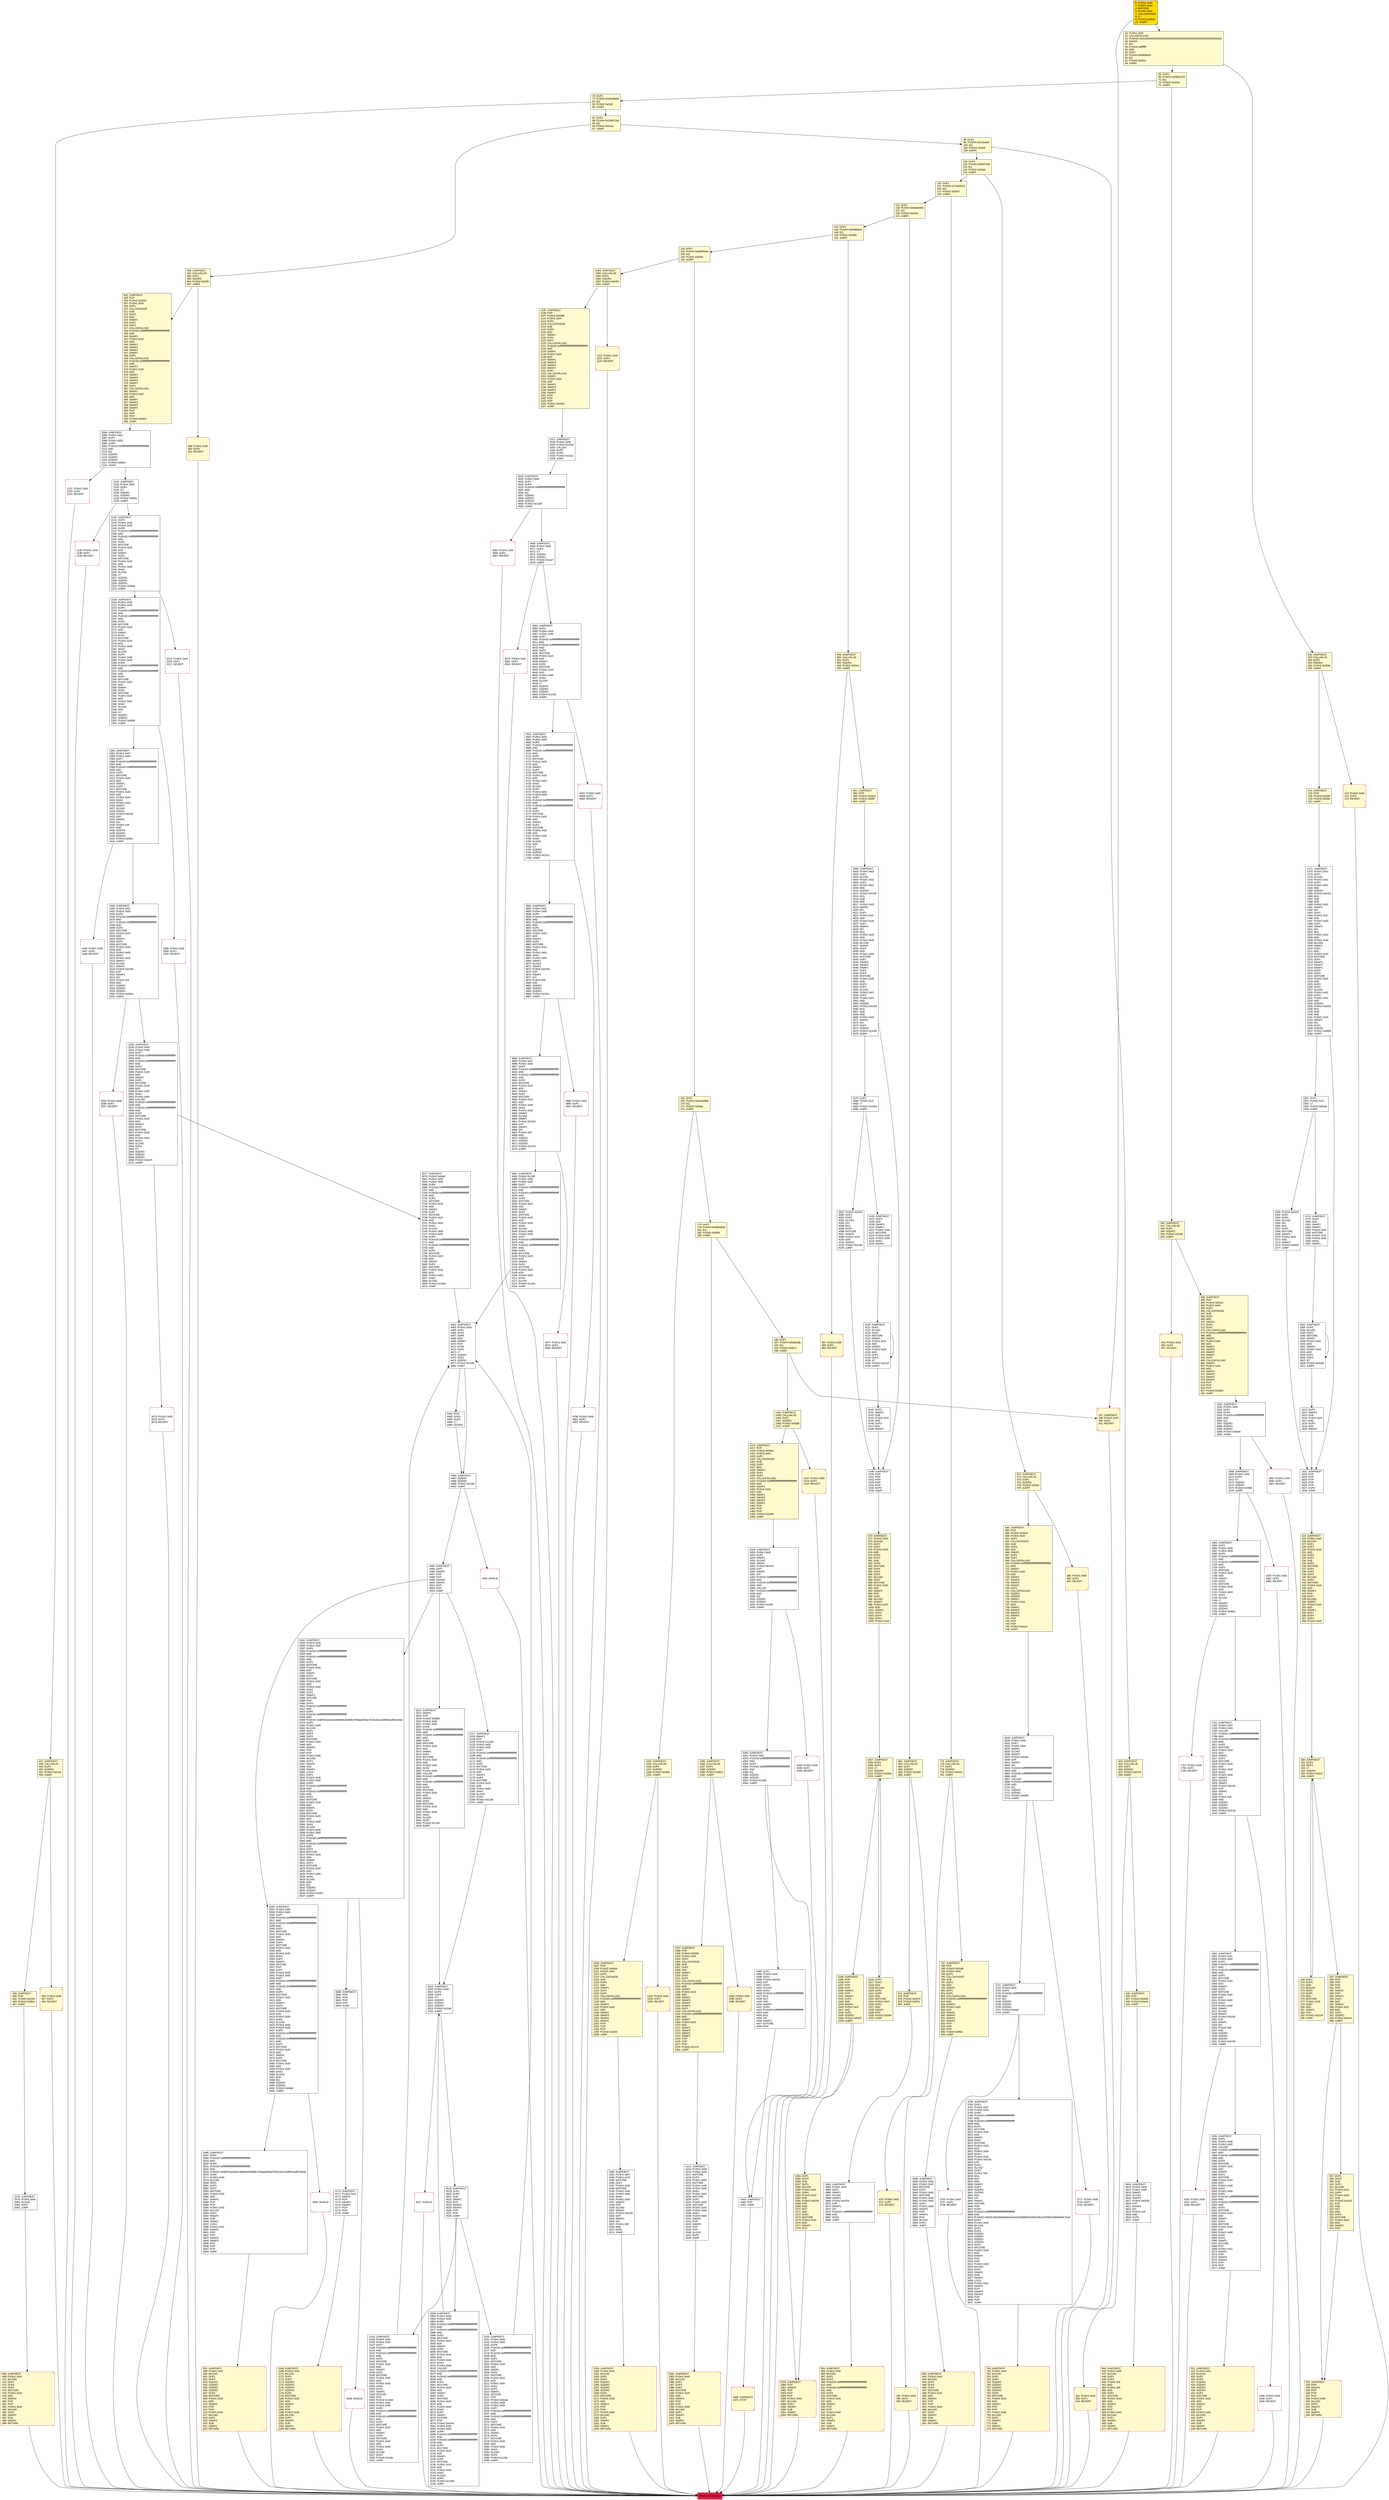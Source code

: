 digraph G {
bgcolor=transparent rankdir=UD;
node [shape=box style=filled color=black fillcolor=white fontname=arial fontcolor=black];
4661 [label="4661: JUMPDEST\l4662: PUSH1 0x05\l4664: PUSH1 0x00\l4666: DUP5\l4667: PUSH20 0xffffffffffffffffffffffffffffffffffffffff\l4688: AND\l4689: PUSH20 0xffffffffffffffffffffffffffffffffffffffff\l4710: AND\l4711: DUP2\l4712: MSTORE\l4713: PUSH1 0x20\l4715: ADD\l4716: SWAP1\l4717: DUP2\l4718: MSTORE\l4719: PUSH1 0x20\l4721: ADD\l4722: PUSH1 0x00\l4724: SHA3\l4725: SLOAD\l4726: DUP3\l4727: PUSH1 0x05\l4729: PUSH1 0x00\l4731: DUP7\l4732: PUSH20 0xffffffffffffffffffffffffffffffffffffffff\l4753: AND\l4754: PUSH20 0xffffffffffffffffffffffffffffffffffffffff\l4775: AND\l4776: DUP2\l4777: MSTORE\l4778: PUSH1 0x20\l4780: ADD\l4781: SWAP1\l4782: DUP2\l4783: MSTORE\l4784: PUSH1 0x20\l4786: ADD\l4787: PUSH1 0x00\l4789: SHA3\l4790: SLOAD\l4791: ADD\l4792: GT\l4793: ISZERO\l4794: ISZERO\l4795: PUSH2 0x12c3\l4798: JUMPI\l" ];
4149 [label="4149: JUMPDEST\l4150: POP\l4151: POP\l4152: POP\l4153: POP\l4154: POP\l4155: DUP2\l4156: JUMP\l" ];
2214 [label="2214: PUSH1 0x00\l2216: DUP1\l2217: REVERT\l" shape=Msquare color=crimson ];
346 [label="346: JUMPDEST\l347: CALLVALUE\l348: DUP1\l349: ISZERO\l350: PUSH2 0x0166\l353: JUMPI\l" fillcolor=lemonchiffon ];
680 [label="680: PUSH1 0x00\l682: DUP1\l683: REVERT\l" fillcolor=lemonchiffon shape=Msquare color=crimson ];
3755 [label="3755: PUSH1 0x00\l3757: DUP1\l3758: REVERT\l" shape=Msquare color=crimson ];
4157 [label="4157: JUMPDEST\l4158: PUSH1 0x00\l4160: PUSH2 0x104a\l4163: CALLER\l4164: DUP5\l4165: DUP5\l4166: PUSH2 0x11b1\l4169: JUMP\l" ];
4481 [label="4481: POP\l4482: DUP3\l4483: DUP2\l4484: LT\l4485: ISZERO\l" ];
65 [label="65: DUP1\l66: PUSH4 0x095ea7b3\l71: EQ\l72: PUSH2 0x015a\l75: JUMPI\l" fillcolor=lemonchiffon ];
5645 [label="5645: EXIT BLOCK\l" fillcolor=crimson ];
186 [label="186: DUP1\l187: PUSH4 0xf2fde38b\l192: EQ\l193: PUSH2 0x057c\l196: JUMPI\l" fillcolor=lemonchiffon ];
3496 [label="3496: JUMPDEST\l3497: DUP4\l3498: PUSH20 0xffffffffffffffffffffffffffffffffffffffff\l3519: AND\l3520: DUP6\l3521: PUSH20 0xffffffffffffffffffffffffffffffffffffffff\l3542: AND\l3543: PUSH32 0xddf252ad1be2c89b69c2b068fc378daa952ba7f163c4a11628f55a4df523b3ef\l3576: DUP6\l3577: PUSH1 0x40\l3579: MLOAD\l3580: DUP1\l3581: DUP3\l3582: DUP2\l3583: MSTORE\l3584: PUSH1 0x20\l3586: ADD\l3587: SWAP2\l3588: POP\l3589: POP\l3590: PUSH1 0x40\l3592: MLOAD\l3593: DUP1\l3594: SWAP2\l3595: SUB\l3596: SWAP1\l3597: LOG3\l3598: PUSH1 0x01\l3600: SWAP2\l3601: POP\l3602: POP\l3603: SWAP4\l3604: SWAP3\l3605: POP\l3606: POP\l3607: POP\l3608: JUMP\l" ];
4106 [label="4106: JUMPDEST\l4107: DUP3\l4108: ADD\l4109: SWAP2\l4110: SWAP1\l4111: PUSH1 0x00\l4113: MSTORE\l4114: PUSH1 0x20\l4116: PUSH1 0x00\l4118: SHA3\l4119: SWAP1\l" ];
5332 [label="5332: JUMPDEST\l5333: PUSH1 0x05\l5335: PUSH1 0x00\l5337: DUP6\l5338: PUSH20 0xffffffffffffffffffffffffffffffffffffffff\l5359: AND\l5360: PUSH20 0xffffffffffffffffffffffffffffffffffffffff\l5381: AND\l5382: DUP2\l5383: MSTORE\l5384: PUSH1 0x20\l5386: ADD\l5387: SWAP1\l5388: DUP2\l5389: MSTORE\l5390: PUSH1 0x20\l5392: ADD\l5393: PUSH1 0x00\l5395: SHA3\l5396: DUP2\l5397: SWAP1\l5398: SSTORE\l5399: POP\l5400: DUP3\l5401: PUSH20 0xffffffffffffffffffffffffffffffffffffffff\l5422: AND\l5423: DUP5\l5424: PUSH20 0xffffffffffffffffffffffffffffffffffffffff\l5445: AND\l5446: PUSH32 0xddf252ad1be2c89b69c2b068fc378daa952ba7f163c4a11628f55a4df523b3ef\l5479: DUP5\l5480: PUSH1 0x40\l5482: MLOAD\l5483: DUP1\l5484: DUP3\l5485: DUP2\l5486: MSTORE\l5487: PUSH1 0x20\l5489: ADD\l5490: SWAP2\l5491: POP\l5492: POP\l5493: PUSH1 0x40\l5495: MLOAD\l5496: DUP1\l5497: SWAP2\l5498: SUB\l5499: SWAP1\l5500: LOG3\l5501: DUP1\l5502: PUSH1 0x05\l5504: PUSH1 0x00\l5506: DUP6\l5507: PUSH20 0xffffffffffffffffffffffffffffffffffffffff\l5528: AND\l5529: PUSH20 0xffffffffffffffffffffffffffffffffffffffff\l5550: AND\l5551: DUP2\l5552: MSTORE\l5553: PUSH1 0x20\l5555: ADD\l5556: SWAP1\l5557: DUP2\l5558: MSTORE\l5559: PUSH1 0x20\l5561: ADD\l5562: PUSH1 0x00\l5564: SHA3\l5565: SLOAD\l5566: PUSH1 0x05\l5568: PUSH1 0x00\l5570: DUP8\l5571: PUSH20 0xffffffffffffffffffffffffffffffffffffffff\l5592: AND\l5593: PUSH20 0xffffffffffffffffffffffffffffffffffffffff\l5614: AND\l5615: DUP2\l5616: MSTORE\l5617: PUSH1 0x20\l5619: ADD\l5620: SWAP1\l5621: DUP2\l5622: MSTORE\l5623: PUSH1 0x20\l5625: ADD\l5626: PUSH1 0x00\l5628: SHA3\l5629: SLOAD\l5630: ADD\l5631: EQ\l5632: ISZERO\l5633: ISZERO\l5634: PUSH2 0x1607\l5637: JUMPI\l" ];
1202 [label="1202: PUSH1 0x00\l1204: DUP1\l1205: REVERT\l" fillcolor=lemonchiffon shape=Msquare color=crimson ];
4140 [label="4140: DUP3\l4141: SWAP1\l4142: SUB\l4143: PUSH1 0x1f\l4145: AND\l4146: DUP3\l4147: ADD\l4148: SWAP2\l" ];
1054 [label="1054: DUP1\l1055: DUP3\l1056: SUB\l1057: DUP1\l1058: MLOAD\l1059: PUSH1 0x01\l1061: DUP4\l1062: PUSH1 0x20\l1064: SUB\l1065: PUSH2 0x0100\l1068: EXP\l1069: SUB\l1070: NOT\l1071: AND\l1072: DUP2\l1073: MSTORE\l1074: PUSH1 0x20\l1076: ADD\l1077: SWAP2\l1078: POP\l" fillcolor=lemonchiffon ];
1559 [label="1559: PUSH2 0x0100\l1562: DUP1\l1563: DUP4\l1564: SLOAD\l1565: DIV\l1566: MUL\l1567: DUP4\l1568: MSTORE\l1569: SWAP2\l1570: PUSH1 0x20\l1572: ADD\l1573: SWAP2\l1574: PUSH2 0x0655\l1577: JUMP\l" ];
3495 [label="3495: INVALID\l" shape=Msquare color=crimson ];
502 [label="502: JUMPDEST\l503: POP\l504: PUSH2 0x0255\l507: PUSH1 0x04\l509: DUP1\l510: CALLDATASIZE\l511: SUB\l512: DUP2\l513: ADD\l514: SWAP1\l515: DUP1\l516: DUP1\l517: CALLDATALOAD\l518: PUSH20 0xffffffffffffffffffffffffffffffffffffffff\l539: AND\l540: SWAP1\l541: PUSH1 0x20\l543: ADD\l544: SWAP1\l545: SWAP3\l546: SWAP2\l547: SWAP1\l548: DUP1\l549: CALLDATALOAD\l550: PUSH20 0xffffffffffffffffffffffffffffffffffffffff\l571: AND\l572: SWAP1\l573: PUSH1 0x20\l575: ADD\l576: SWAP1\l577: SWAP3\l578: SWAP2\l579: SWAP1\l580: DUP1\l581: CALLDATALOAD\l582: SWAP1\l583: PUSH1 0x20\l585: ADD\l586: SWAP1\l587: SWAP3\l588: SWAP2\l589: SWAP1\l590: POP\l591: POP\l592: POP\l593: PUSH2 0x0824\l596: JUMP\l" fillcolor=lemonchiffon ];
4517 [label="4517: INVALID\l" shape=Msquare color=crimson ];
3150 [label="3150: JUMPDEST\l3151: PUSH1 0x05\l3153: PUSH1 0x00\l3155: DUP8\l3156: PUSH20 0xffffffffffffffffffffffffffffffffffffffff\l3177: AND\l3178: PUSH20 0xffffffffffffffffffffffffffffffffffffffff\l3199: AND\l3200: DUP2\l3201: MSTORE\l3202: PUSH1 0x20\l3204: ADD\l3205: SWAP1\l3206: DUP2\l3207: MSTORE\l3208: PUSH1 0x20\l3210: ADD\l3211: PUSH1 0x00\l3213: SHA3\l3214: DUP2\l3215: SWAP1\l3216: SSTORE\l3217: POP\l3218: PUSH2 0x0cda\l3221: PUSH1 0x05\l3223: PUSH1 0x00\l3225: DUP7\l3226: PUSH20 0xffffffffffffffffffffffffffffffffffffffff\l3247: AND\l3248: PUSH20 0xffffffffffffffffffffffffffffffffffffffff\l3269: AND\l3270: DUP2\l3271: MSTORE\l3272: PUSH1 0x20\l3274: ADD\l3275: SWAP1\l3276: DUP2\l3277: MSTORE\l3278: PUSH1 0x20\l3280: ADD\l3281: PUSH1 0x00\l3283: SHA3\l3284: SLOAD\l3285: DUP5\l3286: PUSH2 0x116e\l3289: JUMP\l" ];
4583 [label="4583: JUMPDEST\l4584: DUP2\l4585: PUSH1 0x05\l4587: PUSH1 0x00\l4589: DUP7\l4590: PUSH20 0xffffffffffffffffffffffffffffffffffffffff\l4611: AND\l4612: PUSH20 0xffffffffffffffffffffffffffffffffffffffff\l4633: AND\l4634: DUP2\l4635: MSTORE\l4636: PUSH1 0x20\l4638: ADD\l4639: SWAP1\l4640: DUP2\l4641: MSTORE\l4642: PUSH1 0x20\l4644: ADD\l4645: PUSH1 0x00\l4647: SHA3\l4648: SLOAD\l4649: LT\l4650: ISZERO\l4651: ISZERO\l4652: ISZERO\l4653: PUSH2 0x1235\l4656: JUMPI\l" ];
957 [label="957: PUSH1 0x00\l959: DUP1\l960: REVERT\l" fillcolor=lemonchiffon shape=Msquare color=crimson ];
4799 [label="4799: PUSH1 0x00\l4801: DUP1\l4802: REVERT\l" shape=Msquare color=crimson ];
775 [label="775: JUMPDEST\l776: CALLVALUE\l777: DUP1\l778: ISZERO\l779: PUSH2 0x0313\l782: JUMPI\l" fillcolor=lemonchiffon ];
883 [label="883: JUMPDEST\l884: PUSH1 0x40\l886: MLOAD\l887: DUP1\l888: DUP3\l889: PUSH20 0xffffffffffffffffffffffffffffffffffffffff\l910: AND\l911: PUSH20 0xffffffffffffffffffffffffffffffffffffffff\l932: AND\l933: DUP2\l934: MSTORE\l935: PUSH1 0x20\l937: ADD\l938: SWAP2\l939: POP\l940: POP\l941: PUSH1 0x40\l943: MLOAD\l944: DUP1\l945: SWAP2\l946: SUB\l947: SWAP1\l948: RETURN\l" fillcolor=lemonchiffon shape=Msquare color=crimson ];
1664 [label="1664: PUSH1 0x00\l1666: DUP1\l1667: REVERT\l" shape=Msquare color=crimson ];
4249 [label="4249: JUMPDEST\l4250: PUSH1 0x00\l4252: DUP1\l4253: SWAP1\l4254: SLOAD\l4255: SWAP1\l4256: PUSH2 0x0100\l4259: EXP\l4260: SWAP1\l4261: DIV\l4262: PUSH20 0xffffffffffffffffffffffffffffffffffffffff\l4283: AND\l4284: PUSH20 0xffffffffffffffffffffffffffffffffffffffff\l4305: AND\l4306: CALLER\l4307: PUSH20 0xffffffffffffffffffffffffffffffffffffffff\l4328: AND\l4329: EQ\l4330: ISZERO\l4331: ISZERO\l4332: PUSH2 0x10f4\l4335: JUMPI\l" ];
3717 [label="3717: PUSH1 0x00\l3719: DUP1\l3720: REVERT\l" shape=Msquare color=crimson ];
787 [label="787: JUMPDEST\l788: POP\l789: PUSH2 0x0348\l792: PUSH1 0x04\l794: DUP1\l795: CALLDATASIZE\l796: SUB\l797: DUP2\l798: ADD\l799: SWAP1\l800: DUP1\l801: DUP1\l802: CALLDATALOAD\l803: PUSH20 0xffffffffffffffffffffffffffffffffffffffff\l824: AND\l825: SWAP1\l826: PUSH1 0x20\l828: ADD\l829: SWAP1\l830: SWAP3\l831: SWAP2\l832: SWAP1\l833: POP\l834: POP\l835: POP\l836: PUSH2 0x0f62\l839: JUMP\l" fillcolor=lemonchiffon ];
1412 [label="1412: PUSH1 0x00\l1414: DUP1\l1415: REVERT\l" fillcolor=lemonchiffon shape=Msquare color=crimson ];
1469 [label="1469: JUMPDEST\l1470: STOP\l" fillcolor=lemonchiffon shape=Msquare color=crimson ];
1629 [label="1629: JUMPDEST\l1630: PUSH1 0x00\l1632: DUP1\l1633: DUP4\l1634: PUSH20 0xffffffffffffffffffffffffffffffffffffffff\l1655: AND\l1656: EQ\l1657: ISZERO\l1658: ISZERO\l1659: ISZERO\l1660: PUSH2 0x0684\l1663: JUMPI\l" ];
2218 [label="2218: JUMPDEST\l2219: PUSH1 0x05\l2221: PUSH1 0x00\l2223: DUP6\l2224: PUSH20 0xffffffffffffffffffffffffffffffffffffffff\l2245: AND\l2246: PUSH20 0xffffffffffffffffffffffffffffffffffffffff\l2267: AND\l2268: DUP2\l2269: MSTORE\l2270: PUSH1 0x20\l2272: ADD\l2273: SWAP1\l2274: DUP2\l2275: MSTORE\l2276: PUSH1 0x20\l2278: ADD\l2279: PUSH1 0x00\l2281: SHA3\l2282: SLOAD\l2283: DUP4\l2284: PUSH1 0x05\l2286: PUSH1 0x00\l2288: DUP8\l2289: PUSH20 0xffffffffffffffffffffffffffffffffffffffff\l2310: AND\l2311: PUSH20 0xffffffffffffffffffffffffffffffffffffffff\l2332: AND\l2333: DUP2\l2334: MSTORE\l2335: PUSH1 0x20\l2337: ADD\l2338: SWAP1\l2339: DUP2\l2340: MSTORE\l2341: PUSH1 0x20\l2343: ADD\l2344: PUSH1 0x00\l2346: SHA3\l2347: SLOAD\l2348: ADD\l2349: GT\l2350: ISZERO\l2351: ISZERO\l2352: PUSH2 0x0938\l2355: JUMPI\l" ];
2445 [label="2445: PUSH1 0x00\l2447: DUP1\l2448: REVERT\l" shape=Msquare color=crimson ];
1679 [label="1679: PUSH1 0x00\l1681: DUP1\l1682: REVERT\l" shape=Msquare color=crimson ];
1935 [label="1935: PUSH1 0x00\l1937: DUP1\l1938: REVERT\l" shape=Msquare color=crimson ];
1850 [label="1850: JUMPDEST\l1851: PUSH1 0x07\l1853: PUSH1 0x00\l1855: DUP5\l1856: PUSH20 0xffffffffffffffffffffffffffffffffffffffff\l1877: AND\l1878: PUSH20 0xffffffffffffffffffffffffffffffffffffffff\l1899: AND\l1900: DUP2\l1901: MSTORE\l1902: PUSH1 0x20\l1904: ADD\l1905: SWAP1\l1906: DUP2\l1907: MSTORE\l1908: PUSH1 0x20\l1910: ADD\l1911: PUSH1 0x00\l1913: SHA3\l1914: PUSH1 0x00\l1916: SWAP1\l1917: SLOAD\l1918: SWAP1\l1919: PUSH2 0x0100\l1922: EXP\l1923: SWAP1\l1924: DIV\l1925: PUSH1 0xff\l1927: AND\l1928: ISZERO\l1929: ISZERO\l1930: ISZERO\l1931: PUSH2 0x0793\l1934: JUMPI\l" ];
4079 [label="4079: DUP1\l4080: PUSH1 0x1f\l4082: LT\l4083: PUSH2 0x100a\l4086: JUMPI\l" ];
1578 [label="1578: JUMPDEST\l1579: DUP3\l1580: ADD\l1581: SWAP2\l1582: SWAP1\l1583: PUSH1 0x00\l1585: MSTORE\l1586: PUSH1 0x20\l1588: PUSH1 0x00\l1590: SHA3\l1591: SWAP1\l" ];
644 [label="644: JUMPDEST\l645: PUSH1 0x40\l647: MLOAD\l648: DUP1\l649: DUP3\l650: PUSH1 0xff\l652: AND\l653: PUSH1 0xff\l655: AND\l656: DUP2\l657: MSTORE\l658: PUSH1 0x20\l660: ADD\l661: SWAP2\l662: POP\l663: POP\l664: PUSH1 0x40\l666: MLOAD\l667: DUP1\l668: SWAP2\l669: SUB\l670: SWAP1\l671: RETURN\l" fillcolor=lemonchiffon shape=Msquare color=crimson ];
4493 [label="4493: INVALID\l" shape=Msquare color=crimson ];
2360 [label="2360: JUMPDEST\l2361: PUSH1 0x07\l2363: PUSH1 0x00\l2365: DUP7\l2366: PUSH20 0xffffffffffffffffffffffffffffffffffffffff\l2387: AND\l2388: PUSH20 0xffffffffffffffffffffffffffffffffffffffff\l2409: AND\l2410: DUP2\l2411: MSTORE\l2412: PUSH1 0x20\l2414: ADD\l2415: SWAP1\l2416: DUP2\l2417: MSTORE\l2418: PUSH1 0x20\l2420: ADD\l2421: PUSH1 0x00\l2423: SHA3\l2424: PUSH1 0x00\l2426: SWAP1\l2427: SLOAD\l2428: SWAP1\l2429: PUSH2 0x0100\l2432: EXP\l2433: SWAP1\l2434: DIV\l2435: PUSH1 0xff\l2437: AND\l2438: ISZERO\l2439: ISZERO\l2440: ISZERO\l2441: PUSH2 0x0991\l2444: JUMPI\l" ];
4568 [label="4568: JUMPDEST\l4569: PUSH1 0x00\l4571: DUP3\l4572: GT\l4573: ISZERO\l4574: ISZERO\l4575: PUSH2 0x11e7\l4578: JUMPI\l" ];
672 [label="672: JUMPDEST\l673: CALLVALUE\l674: DUP1\l675: ISZERO\l676: PUSH2 0x02ac\l679: JUMPI\l" fillcolor=lemonchiffon ];
307 [label="307: DUP1\l308: DUP3\l309: SUB\l310: DUP1\l311: MLOAD\l312: PUSH1 0x01\l314: DUP4\l315: PUSH1 0x20\l317: SUB\l318: PUSH2 0x0100\l321: EXP\l322: SUB\l323: NOT\l324: AND\l325: DUP2\l326: MSTORE\l327: PUSH1 0x20\l329: ADD\l330: SWAP2\l331: POP\l" fillcolor=lemonchiffon ];
2813 [label="2813: JUMPDEST\l2814: SWAP1\l2815: POP\l2816: PUSH2 0x0b85\l2819: PUSH1 0x06\l2821: PUSH1 0x00\l2823: DUP8\l2824: PUSH20 0xffffffffffffffffffffffffffffffffffffffff\l2845: AND\l2846: PUSH20 0xffffffffffffffffffffffffffffffffffffffff\l2867: AND\l2868: DUP2\l2869: MSTORE\l2870: PUSH1 0x20\l2872: ADD\l2873: SWAP1\l2874: DUP2\l2875: MSTORE\l2876: PUSH1 0x20\l2878: ADD\l2879: PUSH1 0x00\l2881: SHA3\l2882: PUSH1 0x00\l2884: CALLER\l2885: PUSH20 0xffffffffffffffffffffffffffffffffffffffff\l2906: AND\l2907: PUSH20 0xffffffffffffffffffffffffffffffffffffffff\l2928: AND\l2929: DUP2\l2930: MSTORE\l2931: PUSH1 0x20\l2933: ADD\l2934: SWAP1\l2935: DUP2\l2936: MSTORE\l2937: PUSH1 0x20\l2939: ADD\l2940: PUSH1 0x00\l2942: SHA3\l2943: SLOAD\l2944: DUP5\l2945: PUSH2 0x1198\l2948: JUMP\l" ];
214 [label="214: JUMPDEST\l215: POP\l216: PUSH2 0x00df\l219: PUSH2 0x05bf\l222: JUMP\l" fillcolor=lemonchiffon ];
4579 [label="4579: PUSH1 0x00\l4581: DUP1\l4582: REVERT\l" shape=Msquare color=crimson ];
1551 [label="1551: DUP1\l1552: PUSH1 0x1f\l1554: LT\l1555: PUSH2 0x062a\l1558: JUMPI\l" ];
164 [label="164: DUP1\l165: PUSH4 0xb414d4b6\l170: EQ\l171: PUSH2 0x04aa\l174: JUMPI\l" fillcolor=lemonchiffon ];
2534 [label="2534: PUSH1 0x00\l2536: DUP1\l2537: REVERT\l" shape=Msquare color=crimson ];
684 [label="684: JUMPDEST\l685: POP\l686: PUSH2 0x02ed\l689: PUSH1 0x04\l691: DUP1\l692: CALLDATASIZE\l693: SUB\l694: DUP2\l695: ADD\l696: SWAP1\l697: DUP1\l698: DUP1\l699: CALLDATALOAD\l700: PUSH20 0xffffffffffffffffffffffffffffffffffffffff\l721: AND\l722: SWAP1\l723: PUSH1 0x20\l725: ADD\l726: SWAP1\l727: SWAP3\l728: SWAP2\l729: SWAP1\l730: DUP1\l731: CALLDATALOAD\l732: ISZERO\l733: ISZERO\l734: SWAP1\l735: PUSH1 0x20\l737: ADD\l738: SWAP1\l739: SWAP3\l740: SWAP2\l741: SWAP1\l742: POP\l743: POP\l744: POP\l745: PUSH2 0x0e2c\l748: JUMP\l" fillcolor=lemonchiffon ];
5639 [label="5639: JUMPDEST\l5640: POP\l5641: POP\l5642: POP\l5643: POP\l5644: JUMP\l" ];
3628 [label="3628: JUMPDEST\l3629: PUSH1 0x00\l3631: DUP1\l3632: PUSH1 0x00\l3634: SWAP1\l3635: SLOAD\l3636: SWAP1\l3637: PUSH2 0x0100\l3640: EXP\l3641: SWAP1\l3642: DIV\l3643: PUSH20 0xffffffffffffffffffffffffffffffffffffffff\l3664: AND\l3665: PUSH20 0xffffffffffffffffffffffffffffffffffffffff\l3686: AND\l3687: CALLER\l3688: PUSH20 0xffffffffffffffffffffffffffffffffffffffff\l3709: AND\l3710: EQ\l3711: ISZERO\l3712: ISZERO\l3713: PUSH2 0x0e89\l3716: JUMPI\l" ];
3962 [label="3962: JUMPDEST\l3963: PUSH1 0x00\l3965: DUP1\l3966: SWAP1\l3967: SLOAD\l3968: SWAP1\l3969: PUSH2 0x0100\l3972: EXP\l3973: SWAP1\l3974: DIV\l3975: PUSH20 0xffffffffffffffffffffffffffffffffffffffff\l3996: AND\l3997: DUP2\l3998: JUMP\l" ];
4459 [label="4459: JUMPDEST\l4460: POP\l4461: JUMP\l" ];
1668 [label="1668: JUMPDEST\l1669: PUSH1 0x00\l1671: DUP3\l1672: GT\l1673: ISZERO\l1674: ISZERO\l1675: PUSH2 0x0693\l1678: JUMPI\l" ];
4336 [label="4336: PUSH1 0x00\l4338: DUP1\l4339: REVERT\l" shape=Msquare color=crimson ];
623 [label="623: JUMPDEST\l624: CALLVALUE\l625: DUP1\l626: ISZERO\l627: PUSH2 0x027b\l630: JUMPI\l" fillcolor=lemonchiffon ];
1105 [label="1105: JUMPDEST\l1106: POP\l1107: PUSH2 0x0490\l1110: PUSH1 0x04\l1112: DUP1\l1113: CALLDATASIZE\l1114: SUB\l1115: DUP2\l1116: ADD\l1117: SWAP1\l1118: DUP1\l1119: DUP1\l1120: CALLDATALOAD\l1121: PUSH20 0xffffffffffffffffffffffffffffffffffffffff\l1142: AND\l1143: SWAP1\l1144: PUSH1 0x20\l1146: ADD\l1147: SWAP1\l1148: SWAP3\l1149: SWAP2\l1150: SWAP1\l1151: DUP1\l1152: CALLDATALOAD\l1153: SWAP1\l1154: PUSH1 0x20\l1156: ADD\l1157: SWAP1\l1158: SWAP3\l1159: SWAP2\l1160: SWAP1\l1161: POP\l1162: POP\l1163: POP\l1164: PUSH2 0x103d\l1167: JUMP\l" fillcolor=lemonchiffon ];
498 [label="498: PUSH1 0x00\l500: DUP1\l501: REVERT\l" fillcolor=lemonchiffon shape=Msquare color=crimson ];
1761 [label="1761: JUMPDEST\l1762: PUSH1 0x07\l1764: PUSH1 0x00\l1766: CALLER\l1767: PUSH20 0xffffffffffffffffffffffffffffffffffffffff\l1788: AND\l1789: PUSH20 0xffffffffffffffffffffffffffffffffffffffff\l1810: AND\l1811: DUP2\l1812: MSTORE\l1813: PUSH1 0x20\l1815: ADD\l1816: SWAP1\l1817: DUP2\l1818: MSTORE\l1819: PUSH1 0x20\l1821: ADD\l1822: PUSH1 0x00\l1824: SHA3\l1825: PUSH1 0x00\l1827: SWAP1\l1828: SLOAD\l1829: SWAP1\l1830: PUSH2 0x0100\l1833: EXP\l1834: SWAP1\l1835: DIV\l1836: PUSH1 0xff\l1838: AND\l1839: ISZERO\l1840: ISZERO\l1841: ISZERO\l1842: PUSH2 0x073a\l1845: JUMPI\l" ];
13 [label="13: PUSH1 0x00\l15: CALLDATALOAD\l16: PUSH29 0x0100000000000000000000000000000000000000000000000000000000\l46: SWAP1\l47: DIV\l48: PUSH4 0xffffffff\l53: AND\l54: DUP1\l55: PUSH4 0x06fdde03\l60: EQ\l61: PUSH2 0x00ca\l64: JUMPI\l" fillcolor=lemonchiffon ];
2677 [label="2677: JUMPDEST\l2678: PUSH2 0x0afd\l2681: PUSH1 0x05\l2683: PUSH1 0x00\l2685: DUP8\l2686: PUSH20 0xffffffffffffffffffffffffffffffffffffffff\l2707: AND\l2708: PUSH20 0xffffffffffffffffffffffffffffffffffffffff\l2729: AND\l2730: DUP2\l2731: MSTORE\l2732: PUSH1 0x20\l2734: ADD\l2735: SWAP1\l2736: DUP2\l2737: MSTORE\l2738: PUSH1 0x20\l2740: ADD\l2741: PUSH1 0x00\l2743: SHA3\l2744: SLOAD\l2745: PUSH1 0x05\l2747: PUSH1 0x00\l2749: DUP8\l2750: PUSH20 0xffffffffffffffffffffffffffffffffffffffff\l2771: AND\l2772: PUSH20 0xffffffffffffffffffffffffffffffffffffffff\l2793: AND\l2794: DUP2\l2795: MSTORE\l2796: PUSH1 0x20\l2798: ADD\l2799: SWAP1\l2800: DUP2\l2801: MSTORE\l2802: PUSH1 0x20\l2804: ADD\l2805: PUSH1 0x00\l2807: SHA3\l2808: SLOAD\l2809: PUSH2 0x116e\l2812: JUMP\l" ];
1034 [label="1034: JUMPDEST\l1035: POP\l1036: POP\l1037: POP\l1038: POP\l1039: SWAP1\l1040: POP\l1041: SWAP1\l1042: DUP2\l1043: ADD\l1044: SWAP1\l1045: PUSH1 0x1f\l1047: AND\l1048: DUP1\l1049: ISZERO\l1050: PUSH2 0x0437\l1053: JUMPI\l" fillcolor=lemonchiffon ];
3290 [label="3290: JUMPDEST\l3291: PUSH1 0x05\l3293: PUSH1 0x00\l3295: DUP7\l3296: PUSH20 0xffffffffffffffffffffffffffffffffffffffff\l3317: AND\l3318: PUSH20 0xffffffffffffffffffffffffffffffffffffffff\l3339: AND\l3340: DUP2\l3341: MSTORE\l3342: PUSH1 0x20\l3344: ADD\l3345: SWAP1\l3346: DUP2\l3347: MSTORE\l3348: PUSH1 0x20\l3350: ADD\l3351: PUSH1 0x00\l3353: SHA3\l3354: DUP2\l3355: SWAP1\l3356: SSTORE\l3357: POP\l3358: DUP1\l3359: PUSH1 0x05\l3361: PUSH1 0x00\l3363: DUP7\l3364: PUSH20 0xffffffffffffffffffffffffffffffffffffffff\l3385: AND\l3386: PUSH20 0xffffffffffffffffffffffffffffffffffffffff\l3407: AND\l3408: DUP2\l3409: MSTORE\l3410: PUSH1 0x20\l3412: ADD\l3413: SWAP1\l3414: DUP2\l3415: MSTORE\l3416: PUSH1 0x20\l3418: ADD\l3419: PUSH1 0x00\l3421: SHA3\l3422: SLOAD\l3423: PUSH1 0x05\l3425: PUSH1 0x00\l3427: DUP9\l3428: PUSH20 0xffffffffffffffffffffffffffffffffffffffff\l3449: AND\l3450: PUSH20 0xffffffffffffffffffffffffffffffffffffffff\l3471: AND\l3472: DUP2\l3473: MSTORE\l3474: PUSH1 0x20\l3476: ADD\l3477: SWAP1\l3478: DUP2\l3479: MSTORE\l3480: PUSH1 0x20\l3482: ADD\l3483: PUSH1 0x00\l3485: SHA3\l3486: SLOAD\l3487: ADD\l3488: EQ\l3489: ISZERO\l3490: ISZERO\l3491: PUSH2 0x0da8\l3494: JUMPI\l" ];
1621 [label="1621: JUMPDEST\l1622: POP\l1623: POP\l1624: POP\l1625: POP\l1626: POP\l1627: DUP2\l1628: JUMP\l" ];
455 [label="455: PUSH1 0x00\l457: DUP1\l458: REVERT\l" fillcolor=lemonchiffon shape=Msquare color=crimson ];
468 [label="468: JUMPDEST\l469: PUSH1 0x40\l471: MLOAD\l472: DUP1\l473: DUP3\l474: DUP2\l475: MSTORE\l476: PUSH1 0x20\l478: ADD\l479: SWAP2\l480: POP\l481: POP\l482: PUSH1 0x40\l484: MLOAD\l485: DUP1\l486: SWAP2\l487: SUB\l488: SWAP1\l489: RETURN\l" fillcolor=lemonchiffon shape=Msquare color=crimson ];
597 [label="597: JUMPDEST\l598: PUSH1 0x40\l600: MLOAD\l601: DUP1\l602: DUP3\l603: ISZERO\l604: ISZERO\l605: ISZERO\l606: ISZERO\l607: DUP2\l608: MSTORE\l609: PUSH1 0x20\l611: ADD\l612: SWAP2\l613: POP\l614: POP\l615: PUSH1 0x40\l617: MLOAD\l618: DUP1\l619: SWAP2\l620: SUB\l621: SWAP1\l622: RETURN\l" fillcolor=lemonchiffon shape=Msquare color=crimson ];
223 [label="223: JUMPDEST\l224: PUSH1 0x40\l226: MLOAD\l227: DUP1\l228: DUP1\l229: PUSH1 0x20\l231: ADD\l232: DUP3\l233: DUP2\l234: SUB\l235: DUP3\l236: MSTORE\l237: DUP4\l238: DUP2\l239: DUP2\l240: MLOAD\l241: DUP2\l242: MSTORE\l243: PUSH1 0x20\l245: ADD\l246: SWAP2\l247: POP\l248: DUP1\l249: MLOAD\l250: SWAP1\l251: PUSH1 0x20\l253: ADD\l254: SWAP1\l255: DUP1\l256: DUP4\l257: DUP4\l258: PUSH1 0x00\l" fillcolor=lemonchiffon ];
202 [label="202: JUMPDEST\l203: CALLVALUE\l204: DUP1\l205: ISZERO\l206: PUSH2 0x00d6\l209: JUMPI\l" fillcolor=lemonchiffon ];
210 [label="210: PUSH1 0x00\l212: DUP1\l213: REVERT\l" fillcolor=lemonchiffon shape=Msquare color=crimson ];
4087 [label="4087: PUSH2 0x0100\l4090: DUP1\l4091: DUP4\l4092: SLOAD\l4093: DIV\l4094: MUL\l4095: DUP4\l4096: MSTORE\l4097: SWAP2\l4098: PUSH1 0x20\l4100: ADD\l4101: SWAP2\l4102: PUSH2 0x1035\l4105: JUMP\l" ];
175 [label="175: DUP1\l176: PUSH4 0xdd62ed3e\l181: EQ\l182: PUSH2 0x0505\l185: JUMPI\l" fillcolor=lemonchiffon ];
1612 [label="1612: DUP3\l1613: SWAP1\l1614: SUB\l1615: PUSH1 0x1f\l1617: AND\l1618: DUP3\l1619: ADD\l1620: SWAP2\l" ];
4212 [label="4212: JUMPDEST\l4213: PUSH1 0x06\l4215: PUSH1 0x20\l4217: MSTORE\l4218: DUP2\l4219: PUSH1 0x00\l4221: MSTORE\l4222: PUSH1 0x40\l4224: PUSH1 0x00\l4226: SHA3\l4227: PUSH1 0x20\l4229: MSTORE\l4230: DUP1\l4231: PUSH1 0x00\l4233: MSTORE\l4234: PUSH1 0x40\l4236: PUSH1 0x00\l4238: SHA3\l4239: PUSH1 0x00\l4241: SWAP2\l4242: POP\l4243: SWAP2\l4244: POP\l4245: POP\l4246: SLOAD\l4247: DUP2\l4248: JUMP\l" ];
4564 [label="4564: PUSH1 0x00\l4566: DUP1\l4567: REVERT\l" shape=Msquare color=crimson ];
961 [label="961: JUMPDEST\l962: POP\l963: PUSH2 0x03ca\l966: PUSH2 0x0f9f\l969: JUMP\l" fillcolor=lemonchiffon ];
269 [label="269: DUP1\l270: DUP3\l271: ADD\l272: MLOAD\l273: DUP2\l274: DUP5\l275: ADD\l276: MSTORE\l277: PUSH1 0x20\l279: DUP2\l280: ADD\l281: SWAP1\l282: POP\l283: PUSH2 0x0104\l286: JUMP\l" fillcolor=lemonchiffon ];
2140 [label="2140: JUMPDEST\l2141: DUP3\l2142: PUSH1 0x05\l2144: PUSH1 0x00\l2146: DUP8\l2147: PUSH20 0xffffffffffffffffffffffffffffffffffffffff\l2168: AND\l2169: PUSH20 0xffffffffffffffffffffffffffffffffffffffff\l2190: AND\l2191: DUP2\l2192: MSTORE\l2193: PUSH1 0x20\l2195: ADD\l2196: SWAP1\l2197: DUP2\l2198: MSTORE\l2199: PUSH1 0x20\l2201: ADD\l2202: PUSH1 0x00\l2204: SHA3\l2205: SLOAD\l2206: LT\l2207: ISZERO\l2208: ISZERO\l2209: ISZERO\l2210: PUSH2 0x08aa\l2213: JUMPI\l" ];
287 [label="287: JUMPDEST\l288: POP\l289: POP\l290: POP\l291: POP\l292: SWAP1\l293: POP\l294: SWAP1\l295: DUP2\l296: ADD\l297: SWAP1\l298: PUSH1 0x1f\l300: AND\l301: DUP1\l302: ISZERO\l303: PUSH2 0x014c\l306: JUMPI\l" fillcolor=lemonchiffon ];
970 [label="970: JUMPDEST\l971: PUSH1 0x40\l973: MLOAD\l974: DUP1\l975: DUP1\l976: PUSH1 0x20\l978: ADD\l979: DUP3\l980: DUP2\l981: SUB\l982: DUP3\l983: MSTORE\l984: DUP4\l985: DUP2\l986: DUP2\l987: MLOAD\l988: DUP2\l989: MSTORE\l990: PUSH1 0x20\l992: ADD\l993: SWAP2\l994: POP\l995: DUP1\l996: MLOAD\l997: SWAP1\l998: PUSH1 0x20\l1000: ADD\l1001: SWAP1\l1002: DUP1\l1003: DUP4\l1004: DUP4\l1005: PUSH1 0x00\l" fillcolor=lemonchiffon ];
1757 [label="1757: PUSH1 0x00\l1759: DUP1\l1760: REVERT\l" shape=Msquare color=crimson ];
1592 [label="1592: JUMPDEST\l1593: DUP2\l1594: SLOAD\l1595: DUP2\l1596: MSTORE\l1597: SWAP1\l1598: PUSH1 0x01\l1600: ADD\l1601: SWAP1\l1602: PUSH1 0x20\l1604: ADD\l1605: DUP1\l1606: DUP4\l1607: GT\l1608: PUSH2 0x0638\l1611: JUMPI\l" ];
490 [label="490: JUMPDEST\l491: CALLVALUE\l492: DUP1\l493: ISZERO\l494: PUSH2 0x01f6\l497: JUMPI\l" fillcolor=lemonchiffon ];
1007 [label="1007: JUMPDEST\l1008: DUP4\l1009: DUP2\l1010: LT\l1011: ISZERO\l1012: PUSH2 0x040a\l1015: JUMPI\l" fillcolor=lemonchiffon ];
131 [label="131: DUP1\l132: PUSH4 0x8da5cb5b\l137: EQ\l138: PUSH2 0x035e\l141: JUMPI\l" fillcolor=lemonchiffon ];
949 [label="949: JUMPDEST\l950: CALLVALUE\l951: DUP1\l952: ISZERO\l953: PUSH2 0x03c1\l956: JUMPI\l" fillcolor=lemonchiffon ];
1206 [label="1206: JUMPDEST\l1207: POP\l1208: PUSH2 0x04eb\l1211: PUSH1 0x04\l1213: DUP1\l1214: CALLDATASIZE\l1215: SUB\l1216: DUP2\l1217: ADD\l1218: SWAP1\l1219: DUP1\l1220: DUP1\l1221: CALLDATALOAD\l1222: PUSH20 0xffffffffffffffffffffffffffffffffffffffff\l1243: AND\l1244: SWAP1\l1245: PUSH1 0x20\l1247: ADD\l1248: SWAP1\l1249: SWAP3\l1250: SWAP2\l1251: SWAP1\l1252: POP\l1253: POP\l1254: POP\l1255: PUSH2 0x1054\l1258: JUMP\l" fillcolor=lemonchiffon ];
2538 [label="2538: JUMPDEST\l2539: PUSH1 0x06\l2541: PUSH1 0x00\l2543: DUP7\l2544: PUSH20 0xffffffffffffffffffffffffffffffffffffffff\l2565: AND\l2566: PUSH20 0xffffffffffffffffffffffffffffffffffffffff\l2587: AND\l2588: DUP2\l2589: MSTORE\l2590: PUSH1 0x20\l2592: ADD\l2593: SWAP1\l2594: DUP2\l2595: MSTORE\l2596: PUSH1 0x20\l2598: ADD\l2599: PUSH1 0x00\l2601: SHA3\l2602: PUSH1 0x00\l2604: CALLER\l2605: PUSH20 0xffffffffffffffffffffffffffffffffffffffff\l2626: AND\l2627: PUSH20 0xffffffffffffffffffffffffffffffffffffffff\l2648: AND\l2649: DUP2\l2650: MSTORE\l2651: PUSH1 0x20\l2653: ADD\l2654: SWAP1\l2655: DUP2\l2656: MSTORE\l2657: PUSH1 0x20\l2659: ADD\l2660: PUSH1 0x00\l2662: SHA3\l2663: SLOAD\l2664: DUP4\l2665: GT\l2666: ISZERO\l2667: ISZERO\l2668: ISZERO\l2669: PUSH2 0x0a75\l2672: JUMPI\l" ];
4340 [label="4340: JUMPDEST\l4341: PUSH1 0x00\l4343: PUSH20 0xffffffffffffffffffffffffffffffffffffffff\l4364: AND\l4365: DUP2\l4366: PUSH20 0xffffffffffffffffffffffffffffffffffffffff\l4387: AND\l4388: EQ\l4389: ISZERO\l4390: ISZERO\l4391: PUSH2 0x116b\l4394: JUMPI\l" ];
1471 [label="1471: JUMPDEST\l1472: PUSH1 0x01\l1474: DUP1\l1475: SLOAD\l1476: PUSH1 0x01\l1478: DUP2\l1479: PUSH1 0x01\l1481: AND\l1482: ISZERO\l1483: PUSH2 0x0100\l1486: MUL\l1487: SUB\l1488: AND\l1489: PUSH1 0x02\l1491: SWAP1\l1492: DIV\l1493: DUP1\l1494: PUSH1 0x1f\l1496: ADD\l1497: PUSH1 0x20\l1499: DUP1\l1500: SWAP2\l1501: DIV\l1502: MUL\l1503: PUSH1 0x20\l1505: ADD\l1506: PUSH1 0x40\l1508: MLOAD\l1509: SWAP1\l1510: DUP2\l1511: ADD\l1512: PUSH1 0x40\l1514: MSTORE\l1515: DUP1\l1516: SWAP3\l1517: SWAP2\l1518: SWAP1\l1519: DUP2\l1520: DUP2\l1521: MSTORE\l1522: PUSH1 0x20\l1524: ADD\l1525: DUP3\l1526: DUP1\l1527: SLOAD\l1528: PUSH1 0x01\l1530: DUP2\l1531: PUSH1 0x01\l1533: AND\l1534: ISZERO\l1535: PUSH2 0x0100\l1538: MUL\l1539: SUB\l1540: AND\l1541: PUSH1 0x02\l1543: SWAP1\l1544: DIV\l1545: DUP1\l1546: ISZERO\l1547: PUSH2 0x0655\l1550: JUMPI\l" ];
120 [label="120: DUP1\l121: PUSH4 0x70a08231\l126: EQ\l127: PUSH2 0x0307\l130: JUMPI\l" fillcolor=lemonchiffon ];
4657 [label="4657: PUSH1 0x00\l4659: DUP1\l4660: REVERT\l" shape=Msquare color=crimson ];
2356 [label="2356: PUSH1 0x00\l2358: DUP1\l2359: REVERT\l" shape=Msquare color=crimson ];
1846 [label="1846: PUSH1 0x00\l1848: DUP1\l1849: REVERT\l" shape=Msquare color=crimson ];
421 [label="421: JUMPDEST\l422: PUSH1 0x40\l424: MLOAD\l425: DUP1\l426: DUP3\l427: ISZERO\l428: ISZERO\l429: ISZERO\l430: ISZERO\l431: DUP2\l432: MSTORE\l433: PUSH1 0x20\l435: ADD\l436: SWAP2\l437: POP\l438: POP\l439: PUSH1 0x40\l441: MLOAD\l442: DUP1\l443: SWAP2\l444: SUB\l445: SWAP1\l446: RETURN\l" fillcolor=lemonchiffon shape=Msquare color=crimson ];
4486 [label="4486: JUMPDEST\l4487: ISZERO\l4488: ISZERO\l4489: PUSH2 0x118e\l4492: JUMPI\l" ];
109 [label="109: DUP1\l110: PUSH4 0x6e4f749e\l115: EQ\l116: PUSH2 0x02a0\l119: JUMPI\l" fillcolor=lemonchiffon ];
4518 [label="4518: JUMPDEST\l4519: DUP2\l4520: DUP4\l4521: SUB\l4522: SWAP1\l4523: POP\l4524: SWAP3\l4525: SWAP2\l4526: POP\l4527: POP\l4528: JUMP\l" ];
4504 [label="4504: JUMPDEST\l4505: PUSH1 0x00\l4507: DUP3\l4508: DUP3\l4509: GT\l4510: ISZERO\l4511: ISZERO\l4512: ISZERO\l4513: PUSH2 0x11a6\l4516: JUMPI\l" ];
87 [label="87: DUP1\l88: PUSH4 0x23b872dd\l93: EQ\l94: PUSH2 0x01ea\l97: JUMPI\l" fillcolor=lemonchiffon ];
1404 [label="1404: JUMPDEST\l1405: CALLVALUE\l1406: DUP1\l1407: ISZERO\l1408: PUSH2 0x0588\l1411: JUMPI\l" fillcolor=lemonchiffon ];
5117 [label="5117: JUMPDEST\l5118: SWAP1\l5119: POP\l5120: PUSH2 0x1448\l5123: PUSH1 0x05\l5125: PUSH1 0x00\l5127: DUP7\l5128: PUSH20 0xffffffffffffffffffffffffffffffffffffffff\l5149: AND\l5150: PUSH20 0xffffffffffffffffffffffffffffffffffffffff\l5171: AND\l5172: DUP2\l5173: MSTORE\l5174: PUSH1 0x20\l5176: ADD\l5177: SWAP1\l5178: DUP2\l5179: MSTORE\l5180: PUSH1 0x20\l5182: ADD\l5183: PUSH1 0x00\l5185: SHA3\l5186: SLOAD\l5187: DUP4\l5188: PUSH2 0x1198\l5191: JUMP\l" ];
3938 [label="3938: JUMPDEST\l3939: PUSH1 0x05\l3941: PUSH1 0x20\l3943: MSTORE\l3944: DUP1\l3945: PUSH1 0x00\l3947: MSTORE\l3948: PUSH1 0x40\l3950: PUSH1 0x00\l3952: SHA3\l3953: PUSH1 0x00\l3955: SWAP2\l3956: POP\l3957: SWAP1\l3958: POP\l3959: SLOAD\l3960: DUP2\l3961: JUMP\l" ];
4981 [label="4981: JUMPDEST\l4982: PUSH2 0x13fd\l4985: PUSH1 0x05\l4987: PUSH1 0x00\l4989: DUP7\l4990: PUSH20 0xffffffffffffffffffffffffffffffffffffffff\l5011: AND\l5012: PUSH20 0xffffffffffffffffffffffffffffffffffffffff\l5033: AND\l5034: DUP2\l5035: MSTORE\l5036: PUSH1 0x20\l5038: ADD\l5039: SWAP1\l5040: DUP2\l5041: MSTORE\l5042: PUSH1 0x20\l5044: ADD\l5045: PUSH1 0x00\l5047: SHA3\l5048: SLOAD\l5049: PUSH1 0x05\l5051: PUSH1 0x00\l5053: DUP7\l5054: PUSH20 0xffffffffffffffffffffffffffffffffffffffff\l5075: AND\l5076: PUSH20 0xffffffffffffffffffffffffffffffffffffffff\l5097: AND\l5098: DUP2\l5099: MSTORE\l5100: PUSH1 0x20\l5102: ADD\l5103: SWAP1\l5104: DUP2\l5105: MSTORE\l5106: PUSH1 0x20\l5108: ADD\l5109: PUSH1 0x00\l5111: SHA3\l5112: SLOAD\l5113: PUSH2 0x116e\l5116: JUMP\l" ];
4803 [label="4803: JUMPDEST\l4804: PUSH1 0x07\l4806: PUSH1 0x00\l4808: DUP6\l4809: PUSH20 0xffffffffffffffffffffffffffffffffffffffff\l4830: AND\l4831: PUSH20 0xffffffffffffffffffffffffffffffffffffffff\l4852: AND\l4853: DUP2\l4854: MSTORE\l4855: PUSH1 0x20\l4857: ADD\l4858: SWAP1\l4859: DUP2\l4860: MSTORE\l4861: PUSH1 0x20\l4863: ADD\l4864: PUSH1 0x00\l4866: SHA3\l4867: PUSH1 0x00\l4869: SWAP1\l4870: SLOAD\l4871: SWAP1\l4872: PUSH2 0x0100\l4875: EXP\l4876: SWAP1\l4877: DIV\l4878: PUSH1 0xff\l4880: AND\l4881: ISZERO\l4882: ISZERO\l4883: ISZERO\l4884: PUSH2 0x131c\l4887: JUMPI\l" ];
1168 [label="1168: JUMPDEST\l1169: PUSH1 0x40\l1171: MLOAD\l1172: DUP1\l1173: DUP3\l1174: ISZERO\l1175: ISZERO\l1176: ISZERO\l1177: ISZERO\l1178: DUP2\l1179: MSTORE\l1180: PUSH1 0x20\l1182: ADD\l1183: SWAP2\l1184: POP\l1185: POP\l1186: PUSH1 0x40\l1188: MLOAD\l1189: DUP1\l1190: SWAP2\l1191: SUB\l1192: SWAP1\l1193: RETURN\l" fillcolor=lemonchiffon shape=Msquare color=crimson ];
1293 [label="1293: PUSH1 0x00\l1295: DUP1\l1296: REVERT\l" fillcolor=lemonchiffon shape=Msquare color=crimson ];
783 [label="783: PUSH1 0x00\l785: DUP1\l786: REVERT\l" fillcolor=lemonchiffon shape=Msquare color=crimson ];
1079 [label="1079: JUMPDEST\l1080: POP\l1081: SWAP3\l1082: POP\l1083: POP\l1084: POP\l1085: PUSH1 0x40\l1087: MLOAD\l1088: DUP1\l1089: SWAP2\l1090: SUB\l1091: SWAP1\l1092: RETURN\l" fillcolor=lemonchiffon shape=Msquare color=crimson ];
4395 [label="4395: DUP1\l4396: PUSH1 0x00\l4398: DUP1\l4399: PUSH2 0x0100\l4402: EXP\l4403: DUP2\l4404: SLOAD\l4405: DUP2\l4406: PUSH20 0xffffffffffffffffffffffffffffffffffffffff\l4427: MUL\l4428: NOT\l4429: AND\l4430: SWAP1\l4431: DUP4\l4432: PUSH20 0xffffffffffffffffffffffffffffffffffffffff\l4453: AND\l4454: MUL\l4455: OR\l4456: SWAP1\l4457: SSTORE\l4458: POP\l" ];
447 [label="447: JUMPDEST\l448: CALLVALUE\l449: DUP1\l450: ISZERO\l451: PUSH2 0x01cb\l454: JUMPI\l" fillcolor=lemonchiffon ];
1285 [label="1285: JUMPDEST\l1286: CALLVALUE\l1287: DUP1\l1288: ISZERO\l1289: PUSH2 0x0511\l1292: JUMPI\l" fillcolor=lemonchiffon ];
2125 [label="2125: JUMPDEST\l2126: PUSH1 0x00\l2128: DUP4\l2129: GT\l2130: ISZERO\l2131: ISZERO\l2132: PUSH2 0x085c\l2135: JUMPI\l" ];
4888 [label="4888: PUSH1 0x00\l4890: DUP1\l4891: REVERT\l" shape=Msquare color=crimson ];
5638 [label="5638: INVALID\l" shape=Msquare color=crimson ];
153 [label="153: DUP1\l154: PUSH4 0xa9059cbb\l159: EQ\l160: PUSH2 0x0445\l163: JUMPI\l" fillcolor=lemonchiffon ];
197 [label="197: JUMPDEST\l198: PUSH1 0x00\l200: DUP1\l201: REVERT\l" fillcolor=lemonchiffon shape=Msquare color=crimson ];
354 [label="354: PUSH1 0x00\l356: DUP1\l357: REVERT\l" fillcolor=lemonchiffon shape=Msquare color=crimson ];
1683 [label="1683: JUMPDEST\l1684: DUP2\l1685: PUSH1 0x05\l1687: PUSH1 0x00\l1689: DUP6\l1690: PUSH20 0xffffffffffffffffffffffffffffffffffffffff\l1711: AND\l1712: PUSH20 0xffffffffffffffffffffffffffffffffffffffff\l1733: AND\l1734: DUP2\l1735: MSTORE\l1736: PUSH1 0x20\l1738: ADD\l1739: SWAP1\l1740: DUP2\l1741: MSTORE\l1742: PUSH1 0x20\l1744: ADD\l1745: PUSH1 0x00\l1747: SHA3\l1748: SLOAD\l1749: LT\l1750: ISZERO\l1751: ISZERO\l1752: ISZERO\l1753: PUSH2 0x06e1\l1756: JUMPI\l" ];
4462 [label="4462: JUMPDEST\l4463: PUSH1 0x00\l4465: DUP1\l4466: DUP3\l4467: DUP5\l4468: ADD\l4469: SWAP1\l4470: POP\l4471: DUP4\l4472: DUP2\l4473: LT\l4474: ISZERO\l4475: DUP1\l4476: ISZERO\l4477: PUSH2 0x1186\l4480: JUMPI\l" ];
3759 [label="3759: JUMPDEST\l3760: DUP2\l3761: PUSH1 0x07\l3763: PUSH1 0x00\l3765: DUP6\l3766: PUSH20 0xffffffffffffffffffffffffffffffffffffffff\l3787: AND\l3788: PUSH20 0xffffffffffffffffffffffffffffffffffffffff\l3809: AND\l3810: DUP2\l3811: MSTORE\l3812: PUSH1 0x20\l3814: ADD\l3815: SWAP1\l3816: DUP2\l3817: MSTORE\l3818: PUSH1 0x20\l3820: ADD\l3821: PUSH1 0x00\l3823: SHA3\l3824: PUSH1 0x00\l3826: PUSH2 0x0100\l3829: EXP\l3830: DUP2\l3831: SLOAD\l3832: DUP2\l3833: PUSH1 0xff\l3835: MUL\l3836: NOT\l3837: AND\l3838: SWAP1\l3839: DUP4\l3840: ISZERO\l3841: ISZERO\l3842: MUL\l3843: OR\l3844: SWAP1\l3845: SSTORE\l3846: POP\l3847: DUP3\l3848: PUSH20 0xffffffffffffffffffffffffffffffffffffffff\l3869: AND\l3870: PUSH32 0xf022c1fbc00daf4d2e6cdc62e0338b967bd3be38ccc3d7f8e0168bd668c7bcfe\l3903: DUP4\l3904: PUSH1 0x40\l3906: MLOAD\l3907: DUP1\l3908: DUP3\l3909: ISZERO\l3910: ISZERO\l3911: ISZERO\l3912: ISZERO\l3913: DUP2\l3914: MSTORE\l3915: PUSH1 0x20\l3917: ADD\l3918: SWAP2\l3919: POP\l3920: POP\l3921: PUSH1 0x40\l3923: MLOAD\l3924: DUP1\l3925: SWAP2\l3926: SUB\l3927: SWAP1\l3928: LOG2\l3929: PUSH1 0x01\l3931: SWAP1\l3932: POP\l3933: SWAP3\l3934: SWAP2\l3935: POP\l3936: POP\l3937: JUMP\l" ];
870 [label="870: PUSH1 0x00\l872: DUP1\l873: REVERT\l" fillcolor=lemonchiffon shape=Msquare color=crimson ];
2084 [label="2084: JUMPDEST\l2085: PUSH1 0x00\l2087: DUP1\l2088: PUSH1 0x00\l2090: DUP5\l2091: PUSH20 0xffffffffffffffffffffffffffffffffffffffff\l2112: AND\l2113: EQ\l2114: ISZERO\l2115: ISZERO\l2116: ISZERO\l2117: PUSH2 0x084d\l2120: JUMPI\l" ];
2949 [label="2949: JUMPDEST\l2950: PUSH1 0x06\l2952: PUSH1 0x00\l2954: DUP8\l2955: PUSH20 0xffffffffffffffffffffffffffffffffffffffff\l2976: AND\l2977: PUSH20 0xffffffffffffffffffffffffffffffffffffffff\l2998: AND\l2999: DUP2\l3000: MSTORE\l3001: PUSH1 0x20\l3003: ADD\l3004: SWAP1\l3005: DUP2\l3006: MSTORE\l3007: PUSH1 0x20\l3009: ADD\l3010: PUSH1 0x00\l3012: SHA3\l3013: PUSH1 0x00\l3015: CALLER\l3016: PUSH20 0xffffffffffffffffffffffffffffffffffffffff\l3037: AND\l3038: PUSH20 0xffffffffffffffffffffffffffffffffffffffff\l3059: AND\l3060: DUP2\l3061: MSTORE\l3062: PUSH1 0x20\l3064: ADD\l3065: SWAP1\l3066: DUP2\l3067: MSTORE\l3068: PUSH1 0x20\l3070: ADD\l3071: PUSH1 0x00\l3073: SHA3\l3074: DUP2\l3075: SWAP1\l3076: SSTORE\l3077: POP\l3078: PUSH2 0x0c4e\l3081: PUSH1 0x05\l3083: PUSH1 0x00\l3085: DUP8\l3086: PUSH20 0xffffffffffffffffffffffffffffffffffffffff\l3107: AND\l3108: PUSH20 0xffffffffffffffffffffffffffffffffffffffff\l3129: AND\l3130: DUP2\l3131: MSTORE\l3132: PUSH1 0x20\l3134: ADD\l3135: SWAP1\l3136: DUP2\l3137: MSTORE\l3138: PUSH1 0x20\l3140: ADD\l3141: PUSH1 0x00\l3143: SHA3\l3144: SLOAD\l3145: DUP5\l3146: PUSH2 0x1198\l3149: JUMP\l" ];
4529 [label="4529: JUMPDEST\l4530: PUSH1 0x00\l4532: DUP1\l4533: DUP4\l4534: PUSH20 0xffffffffffffffffffffffffffffffffffffffff\l4555: AND\l4556: EQ\l4557: ISZERO\l4558: ISZERO\l4559: ISZERO\l4560: PUSH2 0x11d8\l4563: JUMPI\l" ];
3721 [label="3721: JUMPDEST\l3722: PUSH1 0x00\l3724: DUP4\l3725: PUSH20 0xffffffffffffffffffffffffffffffffffffffff\l3746: AND\l3747: EQ\l3748: ISZERO\l3749: ISZERO\l3750: ISZERO\l3751: PUSH2 0x0eaf\l3754: JUMPI\l" ];
2078 [label="2078: JUMPDEST\l2079: PUSH1 0x04\l2081: SLOAD\l2082: DUP2\l2083: JUMP\l" ];
2673 [label="2673: PUSH1 0x00\l2675: DUP1\l2676: REVERT\l" shape=Msquare color=crimson ];
4977 [label="4977: PUSH1 0x00\l4979: DUP1\l4980: REVERT\l" shape=Msquare color=crimson ];
749 [label="749: JUMPDEST\l750: PUSH1 0x40\l752: MLOAD\l753: DUP1\l754: DUP3\l755: ISZERO\l756: ISZERO\l757: ISZERO\l758: ISZERO\l759: DUP2\l760: MSTORE\l761: PUSH1 0x20\l763: ADD\l764: SWAP2\l765: POP\l766: POP\l767: PUSH1 0x40\l769: MLOAD\l770: DUP1\l771: SWAP2\l772: SUB\l773: SWAP1\l774: RETURN\l" fillcolor=lemonchiffon shape=Msquare color=crimson ];
874 [label="874: JUMPDEST\l875: POP\l876: PUSH2 0x0373\l879: PUSH2 0x0f7a\l882: JUMP\l" fillcolor=lemonchiffon ];
4120 [label="4120: JUMPDEST\l4121: DUP2\l4122: SLOAD\l4123: DUP2\l4124: MSTORE\l4125: SWAP1\l4126: PUSH1 0x01\l4128: ADD\l4129: SWAP1\l4130: PUSH1 0x20\l4132: ADD\l4133: DUP1\l4134: DUP4\l4135: GT\l4136: PUSH2 0x1018\l4139: JUMPI\l" ];
332 [label="332: JUMPDEST\l333: POP\l334: SWAP3\l335: POP\l336: POP\l337: POP\l338: PUSH1 0x40\l340: MLOAD\l341: DUP1\l342: SWAP2\l343: SUB\l344: SWAP1\l345: RETURN\l" fillcolor=lemonchiffon shape=Msquare color=crimson ];
1382 [label="1382: JUMPDEST\l1383: PUSH1 0x40\l1385: MLOAD\l1386: DUP1\l1387: DUP3\l1388: DUP2\l1389: MSTORE\l1390: PUSH1 0x20\l1392: ADD\l1393: SWAP2\l1394: POP\l1395: POP\l1396: PUSH1 0x40\l1398: MLOAD\l1399: DUP1\l1400: SWAP2\l1401: SUB\l1402: SWAP1\l1403: RETURN\l" fillcolor=lemonchiffon shape=Msquare color=crimson ];
631 [label="631: PUSH1 0x00\l633: DUP1\l634: REVERT\l" fillcolor=lemonchiffon shape=Msquare color=crimson ];
1259 [label="1259: JUMPDEST\l1260: PUSH1 0x40\l1262: MLOAD\l1263: DUP1\l1264: DUP3\l1265: ISZERO\l1266: ISZERO\l1267: ISZERO\l1268: ISZERO\l1269: DUP2\l1270: MSTORE\l1271: PUSH1 0x20\l1273: ADD\l1274: SWAP2\l1275: POP\l1276: POP\l1277: PUSH1 0x40\l1279: MLOAD\l1280: DUP1\l1281: SWAP2\l1282: SUB\l1283: SWAP1\l1284: RETURN\l" fillcolor=lemonchiffon shape=Msquare color=crimson ];
0 [label="0: PUSH1 0x80\l2: PUSH1 0x40\l4: MSTORE\l5: PUSH1 0x04\l7: CALLDATASIZE\l8: LT\l9: PUSH2 0x00c5\l12: JUMPI\l" fillcolor=lemonchiffon shape=Msquare fillcolor=gold ];
862 [label="862: JUMPDEST\l863: CALLVALUE\l864: DUP1\l865: ISZERO\l866: PUSH2 0x036a\l869: JUMPI\l" fillcolor=lemonchiffon ];
635 [label="635: JUMPDEST\l636: POP\l637: PUSH2 0x0284\l640: PUSH2 0x0e19\l643: JUMP\l" fillcolor=lemonchiffon ];
98 [label="98: DUP1\l99: PUSH4 0x313ce567\l104: EQ\l105: PUSH2 0x026f\l108: JUMPI\l" fillcolor=lemonchiffon ];
4170 [label="4170: JUMPDEST\l4171: PUSH1 0x01\l4173: SWAP1\l4174: POP\l4175: SWAP3\l4176: SWAP2\l4177: POP\l4178: POP\l4179: JUMP\l" ];
260 [label="260: JUMPDEST\l261: DUP4\l262: DUP2\l263: LT\l264: ISZERO\l265: PUSH2 0x011f\l268: JUMPI\l" fillcolor=lemonchiffon ];
4180 [label="4180: JUMPDEST\l4181: PUSH1 0x07\l4183: PUSH1 0x20\l4185: MSTORE\l4186: DUP1\l4187: PUSH1 0x00\l4189: MSTORE\l4190: PUSH1 0x40\l4192: PUSH1 0x00\l4194: SHA3\l4195: PUSH1 0x00\l4197: SWAP2\l4198: POP\l4199: SLOAD\l4200: SWAP1\l4201: PUSH2 0x0100\l4204: EXP\l4205: SWAP1\l4206: DIV\l4207: PUSH1 0xff\l4209: AND\l4210: DUP2\l4211: JUMP\l" ];
4494 [label="4494: JUMPDEST\l4495: DUP1\l4496: SWAP2\l4497: POP\l4498: POP\l4499: SWAP3\l4500: SWAP2\l4501: POP\l4502: POP\l4503: JUMP\l" ];
1093 [label="1093: JUMPDEST\l1094: CALLVALUE\l1095: DUP1\l1096: ISZERO\l1097: PUSH2 0x0451\l1100: JUMPI\l" fillcolor=lemonchiffon ];
358 [label="358: JUMPDEST\l359: POP\l360: PUSH2 0x01a5\l363: PUSH1 0x04\l365: DUP1\l366: CALLDATASIZE\l367: SUB\l368: DUP2\l369: ADD\l370: SWAP1\l371: DUP1\l372: DUP1\l373: CALLDATALOAD\l374: PUSH20 0xffffffffffffffffffffffffffffffffffffffff\l395: AND\l396: SWAP1\l397: PUSH1 0x20\l399: ADD\l400: SWAP1\l401: SWAP3\l402: SWAP2\l403: SWAP1\l404: DUP1\l405: CALLDATALOAD\l406: SWAP1\l407: PUSH1 0x20\l409: ADD\l410: SWAP1\l411: SWAP3\l412: SWAP2\l413: SWAP1\l414: POP\l415: POP\l416: POP\l417: PUSH2 0x065d\l420: JUMP\l" fillcolor=lemonchiffon ];
459 [label="459: JUMPDEST\l460: POP\l461: PUSH2 0x01d4\l464: PUSH2 0x081e\l467: JUMP\l" fillcolor=lemonchiffon ];
3999 [label="3999: JUMPDEST\l4000: PUSH1 0x02\l4002: DUP1\l4003: SLOAD\l4004: PUSH1 0x01\l4006: DUP2\l4007: PUSH1 0x01\l4009: AND\l4010: ISZERO\l4011: PUSH2 0x0100\l4014: MUL\l4015: SUB\l4016: AND\l4017: PUSH1 0x02\l4019: SWAP1\l4020: DIV\l4021: DUP1\l4022: PUSH1 0x1f\l4024: ADD\l4025: PUSH1 0x20\l4027: DUP1\l4028: SWAP2\l4029: DIV\l4030: MUL\l4031: PUSH1 0x20\l4033: ADD\l4034: PUSH1 0x40\l4036: MLOAD\l4037: SWAP1\l4038: DUP2\l4039: ADD\l4040: PUSH1 0x40\l4042: MSTORE\l4043: DUP1\l4044: SWAP3\l4045: SWAP2\l4046: SWAP1\l4047: DUP2\l4048: DUP2\l4049: MSTORE\l4050: PUSH1 0x20\l4052: ADD\l4053: DUP3\l4054: DUP1\l4055: SLOAD\l4056: PUSH1 0x01\l4058: DUP2\l4059: PUSH1 0x01\l4061: AND\l4062: ISZERO\l4063: PUSH2 0x0100\l4066: MUL\l4067: SUB\l4068: AND\l4069: PUSH1 0x02\l4071: SWAP1\l4072: DIV\l4073: DUP1\l4074: ISZERO\l4075: PUSH2 0x1035\l4078: JUMPI\l" ];
2121 [label="2121: PUSH1 0x00\l2123: DUP1\l2124: REVERT\l" shape=Msquare color=crimson ];
76 [label="76: DUP1\l77: PUSH4 0x18160ddd\l82: EQ\l83: PUSH2 0x01bf\l86: JUMPI\l" fillcolor=lemonchiffon ];
1016 [label="1016: DUP1\l1017: DUP3\l1018: ADD\l1019: MLOAD\l1020: DUP2\l1021: DUP5\l1022: ADD\l1023: MSTORE\l1024: PUSH1 0x20\l1026: DUP2\l1027: ADD\l1028: SWAP1\l1029: POP\l1030: PUSH2 0x03ef\l1033: JUMP\l" fillcolor=lemonchiffon ];
1101 [label="1101: PUSH1 0x00\l1103: DUP1\l1104: REVERT\l" fillcolor=lemonchiffon shape=Msquare color=crimson ];
1194 [label="1194: JUMPDEST\l1195: CALLVALUE\l1196: DUP1\l1197: ISZERO\l1198: PUSH2 0x04b6\l1201: JUMPI\l" fillcolor=lemonchiffon ];
4892 [label="4892: JUMPDEST\l4893: PUSH1 0x07\l4895: PUSH1 0x00\l4897: DUP5\l4898: PUSH20 0xffffffffffffffffffffffffffffffffffffffff\l4919: AND\l4920: PUSH20 0xffffffffffffffffffffffffffffffffffffffff\l4941: AND\l4942: DUP2\l4943: MSTORE\l4944: PUSH1 0x20\l4946: ADD\l4947: SWAP1\l4948: DUP2\l4949: MSTORE\l4950: PUSH1 0x20\l4952: ADD\l4953: PUSH1 0x00\l4955: SHA3\l4956: PUSH1 0x00\l4958: SWAP1\l4959: SLOAD\l4960: SWAP1\l4961: PUSH2 0x0100\l4964: EXP\l4965: SWAP1\l4966: DIV\l4967: PUSH1 0xff\l4969: AND\l4970: ISZERO\l4971: ISZERO\l4972: ISZERO\l4973: PUSH2 0x1375\l4976: JUMPI\l" ];
1416 [label="1416: JUMPDEST\l1417: POP\l1418: PUSH2 0x05bd\l1421: PUSH1 0x04\l1423: DUP1\l1424: CALLDATASIZE\l1425: SUB\l1426: DUP2\l1427: ADD\l1428: SWAP1\l1429: DUP1\l1430: DUP1\l1431: CALLDATALOAD\l1432: PUSH20 0xffffffffffffffffffffffffffffffffffffffff\l1453: AND\l1454: SWAP1\l1455: PUSH1 0x20\l1457: ADD\l1458: SWAP1\l1459: SWAP3\l1460: SWAP2\l1461: SWAP1\l1462: POP\l1463: POP\l1464: POP\l1465: PUSH2 0x1099\l1468: JUMP\l" fillcolor=lemonchiffon ];
2449 [label="2449: JUMPDEST\l2450: PUSH1 0x07\l2452: PUSH1 0x00\l2454: DUP6\l2455: PUSH20 0xffffffffffffffffffffffffffffffffffffffff\l2476: AND\l2477: PUSH20 0xffffffffffffffffffffffffffffffffffffffff\l2498: AND\l2499: DUP2\l2500: MSTORE\l2501: PUSH1 0x20\l2503: ADD\l2504: SWAP1\l2505: DUP2\l2506: MSTORE\l2507: PUSH1 0x20\l2509: ADD\l2510: PUSH1 0x00\l2512: SHA3\l2513: PUSH1 0x00\l2515: SWAP1\l2516: SLOAD\l2517: SWAP1\l2518: PUSH2 0x0100\l2521: EXP\l2522: SWAP1\l2523: DIV\l2524: PUSH1 0xff\l2526: AND\l2527: ISZERO\l2528: ISZERO\l2529: ISZERO\l2530: PUSH2 0x09ea\l2533: JUMPI\l" ];
5192 [label="5192: JUMPDEST\l5193: PUSH1 0x05\l5195: PUSH1 0x00\l5197: DUP7\l5198: PUSH20 0xffffffffffffffffffffffffffffffffffffffff\l5219: AND\l5220: PUSH20 0xffffffffffffffffffffffffffffffffffffffff\l5241: AND\l5242: DUP2\l5243: MSTORE\l5244: PUSH1 0x20\l5246: ADD\l5247: SWAP1\l5248: DUP2\l5249: MSTORE\l5250: PUSH1 0x20\l5252: ADD\l5253: PUSH1 0x00\l5255: SHA3\l5256: DUP2\l5257: SWAP1\l5258: SSTORE\l5259: POP\l5260: PUSH2 0x14d4\l5263: PUSH1 0x05\l5265: PUSH1 0x00\l5267: DUP6\l5268: PUSH20 0xffffffffffffffffffffffffffffffffffffffff\l5289: AND\l5290: PUSH20 0xffffffffffffffffffffffffffffffffffffffff\l5311: AND\l5312: DUP2\l5313: MSTORE\l5314: PUSH1 0x20\l5316: ADD\l5317: SWAP1\l5318: DUP2\l5319: MSTORE\l5320: PUSH1 0x20\l5322: ADD\l5323: PUSH1 0x00\l5325: SHA3\l5326: SLOAD\l5327: DUP4\l5328: PUSH2 0x116e\l5331: JUMP\l" ];
2136 [label="2136: PUSH1 0x00\l2138: DUP1\l2139: REVERT\l" shape=Msquare color=crimson ];
3609 [label="3609: JUMPDEST\l3610: PUSH1 0x03\l3612: PUSH1 0x00\l3614: SWAP1\l3615: SLOAD\l3616: SWAP1\l3617: PUSH2 0x0100\l3620: EXP\l3621: SWAP1\l3622: DIV\l3623: PUSH1 0xff\l3625: AND\l3626: DUP2\l3627: JUMP\l" ];
142 [label="142: DUP1\l143: PUSH4 0x95d89b41\l148: EQ\l149: PUSH2 0x03b5\l152: JUMPI\l" fillcolor=lemonchiffon ];
840 [label="840: JUMPDEST\l841: PUSH1 0x40\l843: MLOAD\l844: DUP1\l845: DUP3\l846: DUP2\l847: MSTORE\l848: PUSH1 0x20\l850: ADD\l851: SWAP2\l852: POP\l853: POP\l854: PUSH1 0x40\l856: MLOAD\l857: DUP1\l858: SWAP2\l859: SUB\l860: SWAP1\l861: RETURN\l" fillcolor=lemonchiffon shape=Msquare color=crimson ];
1297 [label="1297: JUMPDEST\l1298: POP\l1299: PUSH2 0x0566\l1302: PUSH1 0x04\l1304: DUP1\l1305: CALLDATASIZE\l1306: SUB\l1307: DUP2\l1308: ADD\l1309: SWAP1\l1310: DUP1\l1311: DUP1\l1312: CALLDATALOAD\l1313: PUSH20 0xffffffffffffffffffffffffffffffffffffffff\l1334: AND\l1335: SWAP1\l1336: PUSH1 0x20\l1338: ADD\l1339: SWAP1\l1340: SWAP3\l1341: SWAP2\l1342: SWAP1\l1343: DUP1\l1344: CALLDATALOAD\l1345: PUSH20 0xffffffffffffffffffffffffffffffffffffffff\l1366: AND\l1367: SWAP1\l1368: PUSH1 0x20\l1370: ADD\l1371: SWAP1\l1372: SWAP3\l1373: SWAP2\l1374: SWAP1\l1375: POP\l1376: POP\l1377: POP\l1378: PUSH2 0x1074\l1381: JUMP\l" fillcolor=lemonchiffon ];
1939 [label="1939: JUMPDEST\l1940: DUP2\l1941: PUSH1 0x06\l1943: PUSH1 0x00\l1945: CALLER\l1946: PUSH20 0xffffffffffffffffffffffffffffffffffffffff\l1967: AND\l1968: PUSH20 0xffffffffffffffffffffffffffffffffffffffff\l1989: AND\l1990: DUP2\l1991: MSTORE\l1992: PUSH1 0x20\l1994: ADD\l1995: SWAP1\l1996: DUP2\l1997: MSTORE\l1998: PUSH1 0x20\l2000: ADD\l2001: PUSH1 0x00\l2003: SHA3\l2004: PUSH1 0x00\l2006: DUP6\l2007: PUSH20 0xffffffffffffffffffffffffffffffffffffffff\l2028: AND\l2029: PUSH20 0xffffffffffffffffffffffffffffffffffffffff\l2050: AND\l2051: DUP2\l2052: MSTORE\l2053: PUSH1 0x20\l2055: ADD\l2056: SWAP1\l2057: DUP2\l2058: MSTORE\l2059: PUSH1 0x20\l2061: ADD\l2062: PUSH1 0x00\l2064: SHA3\l2065: DUP2\l2066: SWAP1\l2067: SSTORE\l2068: POP\l2069: PUSH1 0x01\l2071: SWAP1\l2072: POP\l2073: SWAP3\l2074: SWAP2\l2075: POP\l2076: POP\l2077: JUMP\l" ];
1592 -> 1592;
4120 -> 4120;
202 -> 210;
65 -> 346;
3721 -> 3759;
1093 -> 1101;
1621 -> 223;
862 -> 874;
957 -> 5645;
1285 -> 1293;
120 -> 131;
1612 -> 1621;
4140 -> 4149;
0 -> 197;
2445 -> 5645;
1935 -> 5645;
13 -> 202;
1469 -> 5645;
1412 -> 5645;
883 -> 5645;
164 -> 175;
5192 -> 4462;
4180 -> 1259;
4340 -> 4395;
4079 -> 4106;
4892 -> 4977;
2125 -> 2136;
87 -> 98;
1285 -> 1297;
76 -> 87;
1034 -> 1054;
2534 -> 5645;
4892 -> 4981;
4579 -> 5645;
447 -> 459;
2140 -> 2218;
1551 -> 1559;
5332 -> 5639;
13 -> 65;
4079 -> 4087;
498 -> 5645;
4981 -> 4462;
4459 -> 1469;
1939 -> 421;
3496 -> 597;
2949 -> 4504;
468 -> 5645;
455 -> 5645;
3962 -> 883;
1007 -> 1016;
1016 -> 1007;
3628 -> 3717;
1551 -> 1578;
4568 -> 4579;
4564 -> 5645;
1668 -> 1679;
672 -> 684;
623 -> 631;
4518 -> 3150;
4583 -> 4657;
623 -> 635;
4481 -> 4486;
1683 -> 1761;
421 -> 5645;
260 -> 287;
2356 -> 5645;
949 -> 957;
1846 -> 5645;
961 -> 3999;
1293 -> 5645;
783 -> 5645;
164 -> 1194;
4486 -> 4493;
1578 -> 1592;
214 -> 1471;
1093 -> 1105;
4888 -> 5645;
5638 -> 5645;
2078 -> 468;
1054 -> 1079;
4494 -> 3290;
4529 -> 4564;
2218 -> 2356;
4157 -> 4529;
1761 -> 1846;
4106 -> 4120;
2360 -> 2449;
3999 -> 4079;
870 -> 5645;
197 -> 5645;
358 -> 1629;
186 -> 197;
354 -> 5645;
502 -> 2084;
1416 -> 4249;
1382 -> 5645;
332 -> 5645;
4977 -> 5645;
1471 -> 1621;
307 -> 332;
1034 -> 1079;
840 -> 5645;
1194 -> 1202;
4529 -> 4568;
1850 -> 1935;
684 -> 3628;
680 -> 5645;
3755 -> 5645;
5117 -> 4504;
2214 -> 5645;
1629 -> 1664;
109 -> 120;
4799 -> 5645;
3495 -> 5645;
3759 -> 749;
4517 -> 5645;
2360 -> 2445;
4583 -> 4661;
862 -> 870;
4661 -> 4799;
1202 -> 5645;
2218 -> 2360;
4803 -> 4888;
2084 -> 2121;
1679 -> 5645;
635 -> 3609;
87 -> 490;
3717 -> 5645;
1664 -> 5645;
4568 -> 4583;
459 -> 2078;
775 -> 787;
644 -> 5645;
4504 -> 4518;
672 -> 680;
4493 -> 5645;
142 -> 153;
287 -> 307;
3290 -> 3495;
4494 -> 5117;
4803 -> 4892;
202 -> 214;
4170 -> 1168;
3290 -> 3496;
1404 -> 1416;
4518 -> 2949;
1105 -> 4157;
2538 -> 2673;
131 -> 862;
76 -> 447;
153 -> 1093;
4336 -> 5645;
3938 -> 840;
4462 -> 4486;
597 -> 5645;
1194 -> 1206;
4518 -> 5192;
1206 -> 4180;
4087 -> 4149;
1757 -> 5645;
2084 -> 2125;
4249 -> 4336;
1559 -> 1621;
4486 -> 4494;
4149 -> 970;
175 -> 186;
1629 -> 1668;
1761 -> 1850;
2449 -> 2538;
131 -> 142;
142 -> 949;
210 -> 5645;
98 -> 109;
2140 -> 2214;
787 -> 3938;
1404 -> 1412;
3628 -> 3721;
1297 -> 4212;
223 -> 260;
0 -> 13;
120 -> 775;
1668 -> 1683;
260 -> 269;
269 -> 260;
490 -> 502;
2813 -> 4504;
4657 -> 5645;
874 -> 3962;
2677 -> 4462;
4212 -> 1382;
1168 -> 5645;
1079 -> 5645;
4661 -> 4803;
109 -> 672;
4249 -> 4340;
5332 -> 5638;
5639 -> 4170;
186 -> 1404;
287 -> 332;
775 -> 783;
98 -> 623;
2449 -> 2534;
1683 -> 1757;
4504 -> 4517;
2125 -> 2140;
3721 -> 3755;
4340 -> 4459;
4120 -> 4140;
1471 -> 1551;
346 -> 354;
3609 -> 644;
175 -> 1285;
4462 -> 4481;
1850 -> 1939;
447 -> 455;
490 -> 498;
2538 -> 2677;
1259 -> 5645;
631 -> 5645;
4494 -> 2813;
749 -> 5645;
2673 -> 5645;
1007 -> 1034;
3150 -> 4462;
65 -> 76;
1101 -> 5645;
2121 -> 5645;
3999 -> 4149;
346 -> 358;
949 -> 961;
4494 -> 5332;
2136 -> 5645;
1592 -> 1612;
970 -> 1007;
4395 -> 4459;
153 -> 164;
}